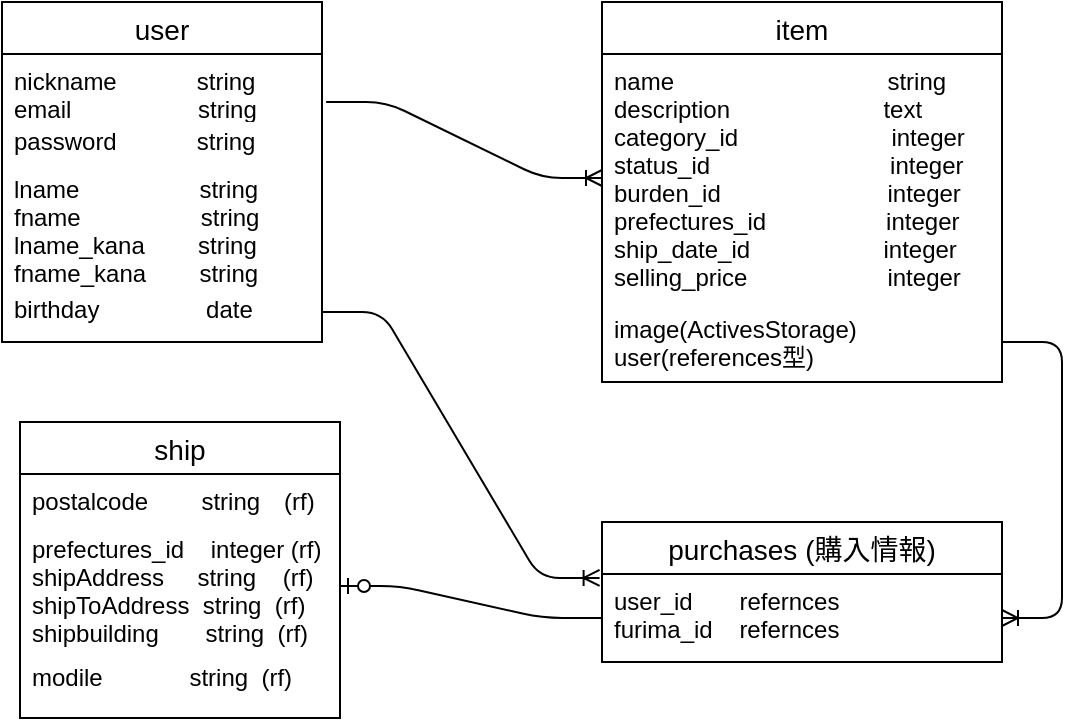 <mxfile version="13.6.5">
    <diagram id="xsbId_xb1ryBMFE6EcyC" name="ページ2">
        <mxGraphModel dx="577" dy="294" grid="1" gridSize="10" guides="1" tooltips="1" connect="1" arrows="1" fold="1" page="1" pageScale="1" pageWidth="827" pageHeight="1169" math="0" shadow="0">
            <root>
                <mxCell id="T89fuP1yaSdalBrEDwPW-0"/>
                <mxCell id="T89fuP1yaSdalBrEDwPW-1" parent="T89fuP1yaSdalBrEDwPW-0"/>
                <mxCell id="g6z2ksD-qBG4LOKdMQ3X-0" value="user" style="swimlane;fontStyle=0;childLayout=stackLayout;horizontal=1;startSize=26;horizontalStack=0;resizeParent=1;resizeParentMax=0;resizeLast=0;collapsible=1;marginBottom=0;align=center;fontSize=14;" parent="T89fuP1yaSdalBrEDwPW-1" vertex="1">
                    <mxGeometry x="40" y="110" width="160" height="170" as="geometry"/>
                </mxCell>
                <mxCell id="g6z2ksD-qBG4LOKdMQ3X-2" value="nickname            string&#10;email                   string " style="text;strokeColor=none;fillColor=none;spacingLeft=4;spacingRight=4;overflow=hidden;rotatable=0;points=[[0,0.5],[1,0.5]];portConstraint=eastwest;fontSize=12;" parent="g6z2ksD-qBG4LOKdMQ3X-0" vertex="1">
                    <mxGeometry y="26" width="160" height="30" as="geometry"/>
                </mxCell>
                <mxCell id="g6z2ksD-qBG4LOKdMQ3X-3" value="password            string" style="text;strokeColor=none;fillColor=none;spacingLeft=4;spacingRight=4;overflow=hidden;rotatable=0;points=[[0,0.5],[1,0.5]];portConstraint=eastwest;fontSize=12;" parent="g6z2ksD-qBG4LOKdMQ3X-0" vertex="1">
                    <mxGeometry y="56" width="160" height="24" as="geometry"/>
                </mxCell>
                <mxCell id="g6z2ksD-qBG4LOKdMQ3X-8" value="lname                  string&#10;fname                  string&#10;lname_kana        string&#10;fname_kana        string" style="text;strokeColor=none;fillColor=none;spacingLeft=4;spacingRight=4;overflow=hidden;rotatable=0;points=[[0,0.5],[1,0.5]];portConstraint=eastwest;fontSize=12;" parent="g6z2ksD-qBG4LOKdMQ3X-0" vertex="1">
                    <mxGeometry y="80" width="160" height="60" as="geometry"/>
                </mxCell>
                <mxCell id="g6z2ksD-qBG4LOKdMQ3X-9" value="birthday                date" style="text;strokeColor=none;fillColor=none;spacingLeft=4;spacingRight=4;overflow=hidden;rotatable=0;points=[[0,0.5],[1,0.5]];portConstraint=eastwest;fontSize=12;" parent="g6z2ksD-qBG4LOKdMQ3X-0" vertex="1">
                    <mxGeometry y="140" width="160" height="30" as="geometry"/>
                </mxCell>
                <mxCell id="g6z2ksD-qBG4LOKdMQ3X-23" value="" style="edgeStyle=entityRelationEdgeStyle;fontSize=12;html=1;endArrow=ERoneToMany;exitX=1.013;exitY=0.8;exitDx=0;exitDy=0;exitPerimeter=0;" parent="T89fuP1yaSdalBrEDwPW-1" source="g6z2ksD-qBG4LOKdMQ3X-2" target="g6z2ksD-qBG4LOKdMQ3X-12" edge="1">
                    <mxGeometry width="100" height="100" relative="1" as="geometry">
                        <mxPoint x="200" y="250" as="sourcePoint"/>
                        <mxPoint x="300" y="150" as="targetPoint"/>
                    </mxGeometry>
                </mxCell>
                <mxCell id="g6z2ksD-qBG4LOKdMQ3X-24" value="" style="edgeStyle=entityRelationEdgeStyle;fontSize=12;html=1;endArrow=ERoneToMany;entryX=-0.006;entryY=0.045;entryDx=0;entryDy=0;entryPerimeter=0;" parent="T89fuP1yaSdalBrEDwPW-1" source="g6z2ksD-qBG4LOKdMQ3X-9" target="2" edge="1">
                    <mxGeometry width="100" height="100" relative="1" as="geometry">
                        <mxPoint x="80" y="380" as="sourcePoint"/>
                        <mxPoint x="180" y="280" as="targetPoint"/>
                    </mxGeometry>
                </mxCell>
                <mxCell id="g6z2ksD-qBG4LOKdMQ3X-10" value="item" style="swimlane;fontStyle=0;childLayout=stackLayout;horizontal=1;startSize=26;horizontalStack=0;resizeParent=1;resizeParentMax=0;resizeLast=0;collapsible=1;marginBottom=0;align=center;fontSize=14;" parent="T89fuP1yaSdalBrEDwPW-1" vertex="1">
                    <mxGeometry x="340" y="110" width="200" height="190" as="geometry"/>
                </mxCell>
                <mxCell id="g6z2ksD-qBG4LOKdMQ3X-12" value="name                                string&#10;description                       text&#10;category_id                       integer&#10;status_id                           integer&#10;burden_id                         integer&#10;prefectures_id                  integer&#10;ship_date_id                    integer                          &#10;selling_price                     integer" style="text;strokeColor=none;fillColor=none;spacingLeft=4;spacingRight=4;overflow=hidden;rotatable=0;points=[[0,0.5],[1,0.5]];portConstraint=eastwest;fontSize=12;" parent="g6z2ksD-qBG4LOKdMQ3X-10" vertex="1">
                    <mxGeometry y="26" width="200" height="124" as="geometry"/>
                </mxCell>
                <mxCell id="g6z2ksD-qBG4LOKdMQ3X-26" value="image(ActivesStorage)&#10;user(references型)" style="text;strokeColor=none;fillColor=none;spacingLeft=4;spacingRight=4;overflow=hidden;rotatable=0;points=[[0,0.5],[1,0.5]];portConstraint=eastwest;fontSize=12;" parent="g6z2ksD-qBG4LOKdMQ3X-10" vertex="1">
                    <mxGeometry y="150" width="200" height="40" as="geometry"/>
                </mxCell>
                <mxCell id="7" value="" style="edgeStyle=entityRelationEdgeStyle;fontSize=12;html=1;endArrow=ERzeroToOne;endFill=1;" parent="T89fuP1yaSdalBrEDwPW-1" source="2" target="g6z2ksD-qBG4LOKdMQ3X-16" edge="1">
                    <mxGeometry width="100" height="100" relative="1" as="geometry">
                        <mxPoint x="310" y="550" as="sourcePoint"/>
                        <mxPoint x="410" y="450" as="targetPoint"/>
                    </mxGeometry>
                </mxCell>
                <mxCell id="g6z2ksD-qBG4LOKdMQ3X-14" value="ship" style="swimlane;fontStyle=0;childLayout=stackLayout;horizontal=1;startSize=26;horizontalStack=0;resizeParent=1;resizeParentMax=0;resizeLast=0;collapsible=1;marginBottom=0;align=center;fontSize=14;" parent="T89fuP1yaSdalBrEDwPW-1" vertex="1">
                    <mxGeometry x="49" y="320" width="160" height="148" as="geometry"/>
                </mxCell>
                <mxCell id="g6z2ksD-qBG4LOKdMQ3X-15" value="postalcode        string　(rf)&#10;" style="text;strokeColor=none;fillColor=none;spacingLeft=4;spacingRight=4;overflow=hidden;rotatable=0;points=[[0,0.5],[1,0.5]];portConstraint=eastwest;fontSize=12;" parent="g6z2ksD-qBG4LOKdMQ3X-14" vertex="1">
                    <mxGeometry y="26" width="160" height="24" as="geometry"/>
                </mxCell>
                <mxCell id="g6z2ksD-qBG4LOKdMQ3X-16" value="prefectures_id    integer (rf)&#10;shipAddress     string    (rf)&#10;shipToAddress  string  (rf)&#10;shipbuilding       string  (rf)" style="text;strokeColor=none;fillColor=none;spacingLeft=4;spacingRight=4;overflow=hidden;rotatable=0;points=[[0,0.5],[1,0.5]];portConstraint=eastwest;fontSize=12;" parent="g6z2ksD-qBG4LOKdMQ3X-14" vertex="1">
                    <mxGeometry y="50" width="160" height="64" as="geometry"/>
                </mxCell>
                <mxCell id="g6z2ksD-qBG4LOKdMQ3X-17" value="modile             string  (rf)" style="text;strokeColor=none;fillColor=none;spacingLeft=4;spacingRight=4;overflow=hidden;rotatable=0;points=[[0,0.5],[1,0.5]];portConstraint=eastwest;fontSize=12;" parent="g6z2ksD-qBG4LOKdMQ3X-14" vertex="1">
                    <mxGeometry y="114" width="160" height="34" as="geometry"/>
                </mxCell>
                <mxCell id="g6z2ksD-qBG4LOKdMQ3X-25" value="" style="edgeStyle=entityRelationEdgeStyle;fontSize=12;html=1;endArrow=ERoneToMany;" parent="T89fuP1yaSdalBrEDwPW-1" source="g6z2ksD-qBG4LOKdMQ3X-26" target="2" edge="1">
                    <mxGeometry width="100" height="100" relative="1" as="geometry">
                        <mxPoint x="250" y="213" as="sourcePoint"/>
                        <mxPoint x="400" y="250" as="targetPoint"/>
                    </mxGeometry>
                </mxCell>
                <mxCell id="1" value="purchases (購入情報)" style="swimlane;fontStyle=0;childLayout=stackLayout;horizontal=1;startSize=26;horizontalStack=0;resizeParent=1;resizeParentMax=0;resizeLast=0;collapsible=1;marginBottom=0;align=center;fontSize=14;" parent="T89fuP1yaSdalBrEDwPW-1" vertex="1">
                    <mxGeometry x="340" y="370" width="200" height="70" as="geometry"/>
                </mxCell>
                <mxCell id="2" value="user_id       refernces               &#10;furima_id    refernces" style="text;strokeColor=none;fillColor=none;spacingLeft=4;spacingRight=4;overflow=hidden;rotatable=0;points=[[0,0.5],[1,0.5]];portConstraint=eastwest;fontSize=12;" parent="1" vertex="1">
                    <mxGeometry y="26" width="200" height="44" as="geometry"/>
                </mxCell>
            </root>
        </mxGraphModel>
    </diagram>
</mxfile>